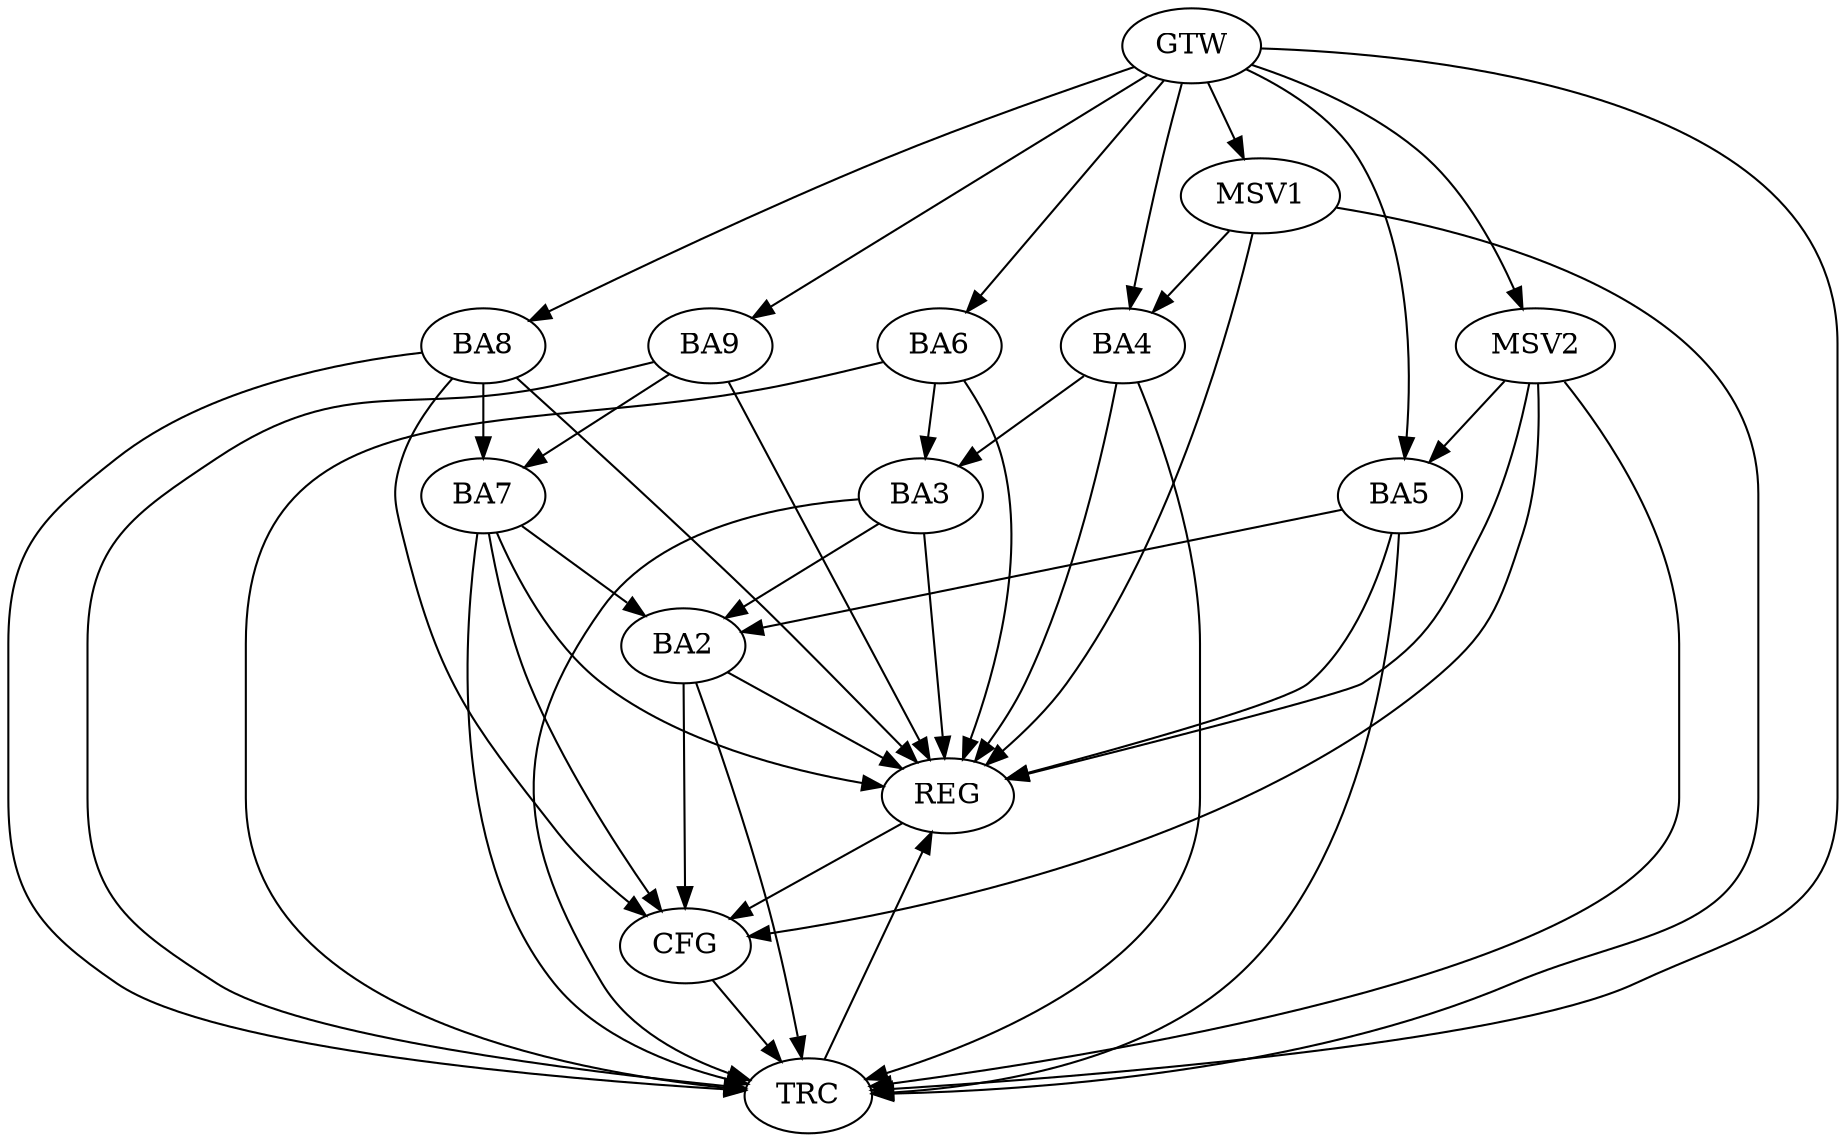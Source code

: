 strict digraph G {
  BA2 [ label="BA2" ];
  BA3 [ label="BA3" ];
  BA4 [ label="BA4" ];
  BA5 [ label="BA5" ];
  BA6 [ label="BA6" ];
  BA7 [ label="BA7" ];
  BA8 [ label="BA8" ];
  BA9 [ label="BA9" ];
  GTW [ label="GTW" ];
  REG [ label="REG" ];
  CFG [ label="CFG" ];
  TRC [ label="TRC" ];
  MSV1 [ label="MSV1" ];
  MSV2 [ label="MSV2" ];
  BA3 -> BA2;
  BA4 -> BA3;
  BA5 -> BA2;
  BA6 -> BA3;
  BA7 -> BA2;
  BA8 -> BA7;
  BA9 -> BA7;
  GTW -> BA4;
  GTW -> BA5;
  GTW -> BA6;
  GTW -> BA8;
  GTW -> BA9;
  BA2 -> REG;
  BA3 -> REG;
  BA4 -> REG;
  BA5 -> REG;
  BA6 -> REG;
  BA7 -> REG;
  BA8 -> REG;
  BA9 -> REG;
  BA8 -> CFG;
  BA7 -> CFG;
  BA2 -> CFG;
  REG -> CFG;
  BA2 -> TRC;
  BA3 -> TRC;
  BA4 -> TRC;
  BA5 -> TRC;
  BA6 -> TRC;
  BA7 -> TRC;
  BA8 -> TRC;
  BA9 -> TRC;
  GTW -> TRC;
  CFG -> TRC;
  TRC -> REG;
  MSV1 -> BA4;
  GTW -> MSV1;
  MSV1 -> REG;
  MSV1 -> TRC;
  MSV2 -> BA5;
  GTW -> MSV2;
  MSV2 -> REG;
  MSV2 -> TRC;
  MSV2 -> CFG;
}
